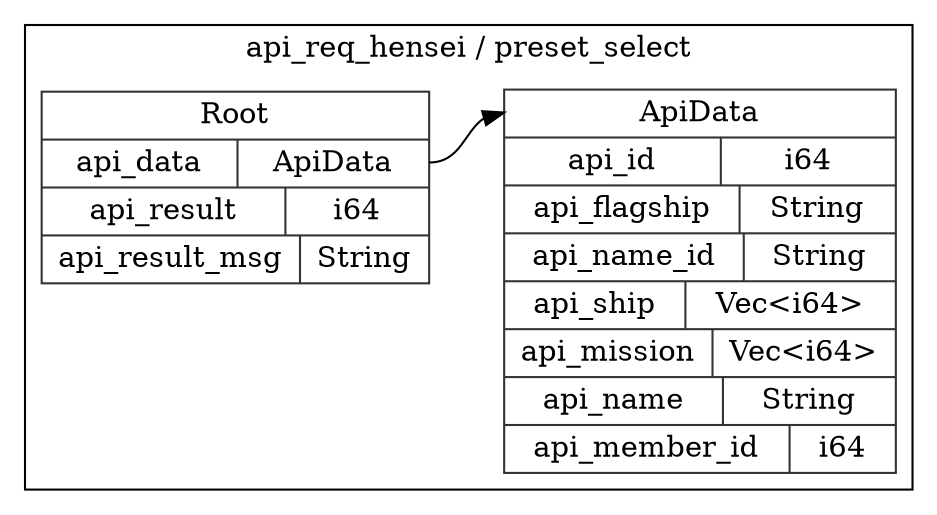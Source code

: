 digraph {
  rankdir=LR;
  subgraph cluster_0 {
    label="api_req_hensei / preset_select";
    node [style="filled", color=white, style="solid", color=gray20];
    api_req_hensei__preset_select__Root [label="<Root> Root  | { api_data | <api_data> ApiData } | { api_result | <api_result> i64 } | { api_result_msg | <api_result_msg> String }", shape=record];
    api_req_hensei__preset_select__ApiData;
    api_req_hensei__preset_select__Root:api_data:e -> api_req_hensei__preset_select__ApiData:ApiData:w;
    api_req_hensei__preset_select__ApiData [label="<ApiData> ApiData  | { api_id | <api_id> i64 } | { api_flagship | <api_flagship> String } | { api_name_id | <api_name_id> String } | { api_ship | <api_ship> Vec\<i64\> } | { api_mission | <api_mission> Vec\<i64\> } | { api_name | <api_name> String } | { api_member_id | <api_member_id> i64 }", shape=record];
  }
}
